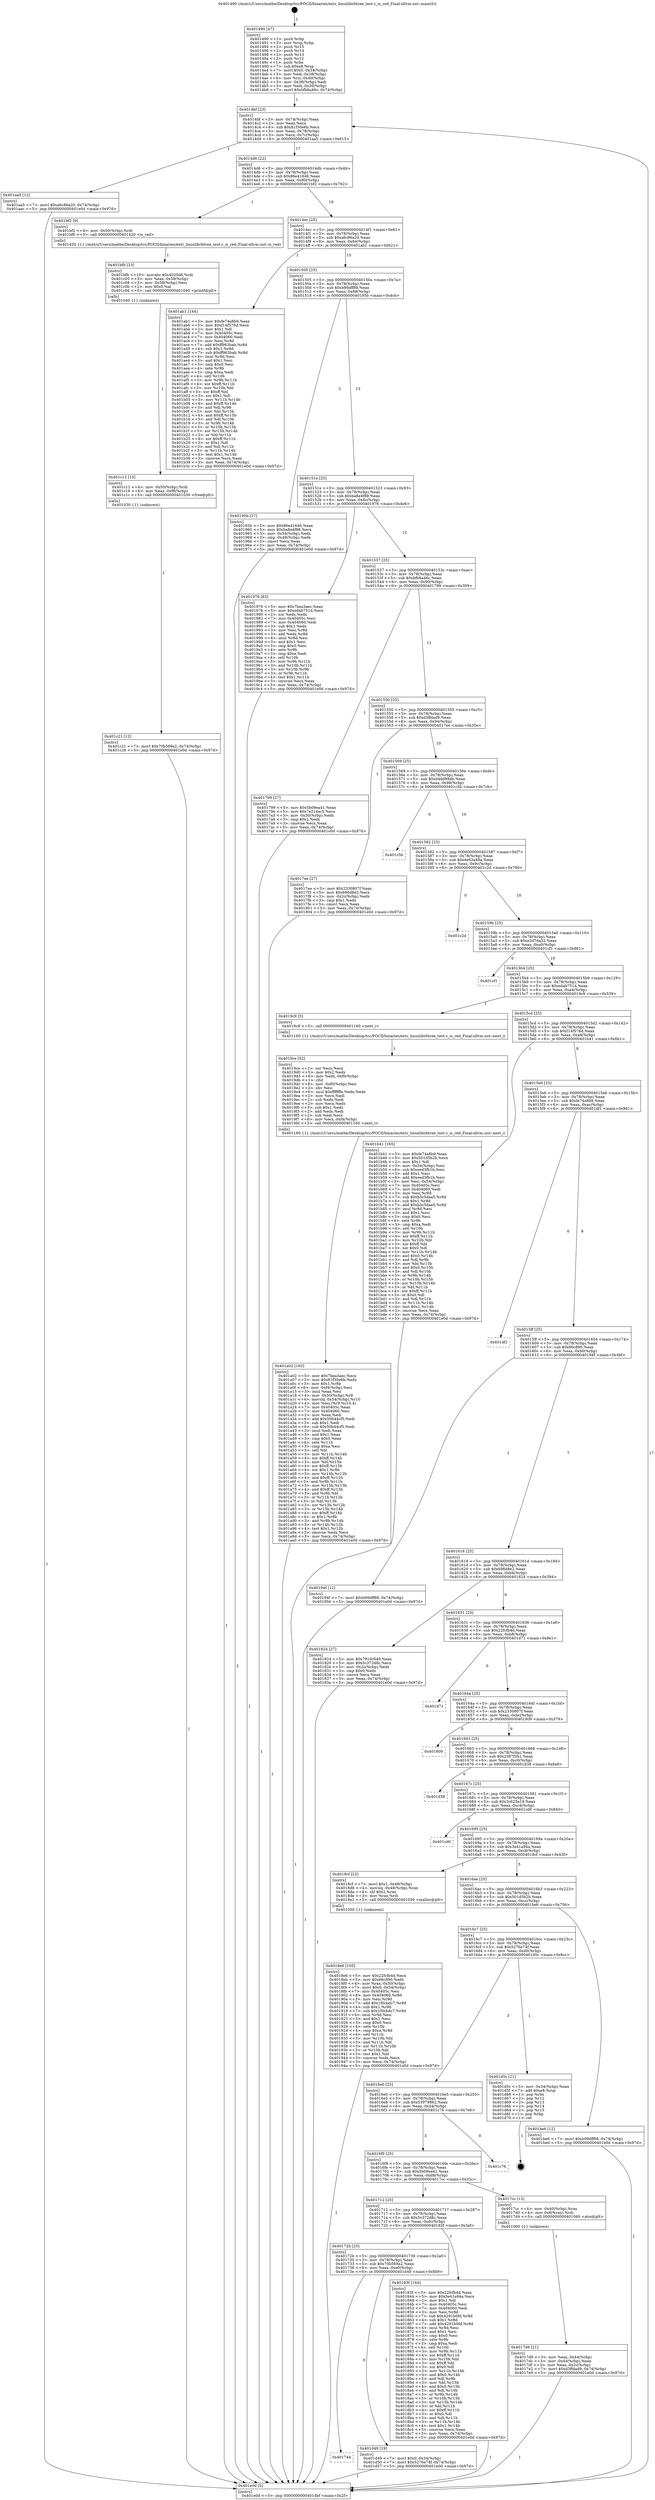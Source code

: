 digraph "0x401490" {
  label = "0x401490 (/mnt/c/Users/mathe/Desktop/tcc/POCII/binaries/extr_linuxlibrbtree_test.c_is_red_Final-ollvm.out::main(0))"
  labelloc = "t"
  node[shape=record]

  Entry [label="",width=0.3,height=0.3,shape=circle,fillcolor=black,style=filled]
  "0x4014bf" [label="{
     0x4014bf [23]\l
     | [instrs]\l
     &nbsp;&nbsp;0x4014bf \<+3\>: mov -0x74(%rbp),%eax\l
     &nbsp;&nbsp;0x4014c2 \<+2\>: mov %eax,%ecx\l
     &nbsp;&nbsp;0x4014c4 \<+6\>: sub $0x81f30e6b,%ecx\l
     &nbsp;&nbsp;0x4014ca \<+3\>: mov %eax,-0x78(%rbp)\l
     &nbsp;&nbsp;0x4014cd \<+3\>: mov %ecx,-0x7c(%rbp)\l
     &nbsp;&nbsp;0x4014d0 \<+6\>: je 0000000000401aa5 \<main+0x615\>\l
  }"]
  "0x401aa5" [label="{
     0x401aa5 [12]\l
     | [instrs]\l
     &nbsp;&nbsp;0x401aa5 \<+7\>: movl $0xa6c86a20,-0x74(%rbp)\l
     &nbsp;&nbsp;0x401aac \<+5\>: jmp 0000000000401e0d \<main+0x97d\>\l
  }"]
  "0x4014d6" [label="{
     0x4014d6 [22]\l
     | [instrs]\l
     &nbsp;&nbsp;0x4014d6 \<+5\>: jmp 00000000004014db \<main+0x4b\>\l
     &nbsp;&nbsp;0x4014db \<+3\>: mov -0x78(%rbp),%eax\l
     &nbsp;&nbsp;0x4014de \<+5\>: sub $0x86e41646,%eax\l
     &nbsp;&nbsp;0x4014e3 \<+3\>: mov %eax,-0x80(%rbp)\l
     &nbsp;&nbsp;0x4014e6 \<+6\>: je 0000000000401bf2 \<main+0x762\>\l
  }"]
  Exit [label="",width=0.3,height=0.3,shape=circle,fillcolor=black,style=filled,peripheries=2]
  "0x401bf2" [label="{
     0x401bf2 [9]\l
     | [instrs]\l
     &nbsp;&nbsp;0x401bf2 \<+4\>: mov -0x50(%rbp),%rdi\l
     &nbsp;&nbsp;0x401bf6 \<+5\>: call 0000000000401420 \<is_red\>\l
     | [calls]\l
     &nbsp;&nbsp;0x401420 \{1\} (/mnt/c/Users/mathe/Desktop/tcc/POCII/binaries/extr_linuxlibrbtree_test.c_is_red_Final-ollvm.out::is_red)\l
  }"]
  "0x4014ec" [label="{
     0x4014ec [25]\l
     | [instrs]\l
     &nbsp;&nbsp;0x4014ec \<+5\>: jmp 00000000004014f1 \<main+0x61\>\l
     &nbsp;&nbsp;0x4014f1 \<+3\>: mov -0x78(%rbp),%eax\l
     &nbsp;&nbsp;0x4014f4 \<+5\>: sub $0xa6c86a20,%eax\l
     &nbsp;&nbsp;0x4014f9 \<+6\>: mov %eax,-0x84(%rbp)\l
     &nbsp;&nbsp;0x4014ff \<+6\>: je 0000000000401ab1 \<main+0x621\>\l
  }"]
  "0x401744" [label="{
     0x401744\l
  }", style=dashed]
  "0x401ab1" [label="{
     0x401ab1 [144]\l
     | [instrs]\l
     &nbsp;&nbsp;0x401ab1 \<+5\>: mov $0xfe74a8b9,%eax\l
     &nbsp;&nbsp;0x401ab6 \<+5\>: mov $0xf14f576d,%ecx\l
     &nbsp;&nbsp;0x401abb \<+2\>: mov $0x1,%dl\l
     &nbsp;&nbsp;0x401abd \<+7\>: mov 0x40405c,%esi\l
     &nbsp;&nbsp;0x401ac4 \<+7\>: mov 0x404060,%edi\l
     &nbsp;&nbsp;0x401acb \<+3\>: mov %esi,%r8d\l
     &nbsp;&nbsp;0x401ace \<+7\>: add $0xff963bab,%r8d\l
     &nbsp;&nbsp;0x401ad5 \<+4\>: sub $0x1,%r8d\l
     &nbsp;&nbsp;0x401ad9 \<+7\>: sub $0xff963bab,%r8d\l
     &nbsp;&nbsp;0x401ae0 \<+4\>: imul %r8d,%esi\l
     &nbsp;&nbsp;0x401ae4 \<+3\>: and $0x1,%esi\l
     &nbsp;&nbsp;0x401ae7 \<+3\>: cmp $0x0,%esi\l
     &nbsp;&nbsp;0x401aea \<+4\>: sete %r9b\l
     &nbsp;&nbsp;0x401aee \<+3\>: cmp $0xa,%edi\l
     &nbsp;&nbsp;0x401af1 \<+4\>: setl %r10b\l
     &nbsp;&nbsp;0x401af5 \<+3\>: mov %r9b,%r11b\l
     &nbsp;&nbsp;0x401af8 \<+4\>: xor $0xff,%r11b\l
     &nbsp;&nbsp;0x401afc \<+3\>: mov %r10b,%bl\l
     &nbsp;&nbsp;0x401aff \<+3\>: xor $0xff,%bl\l
     &nbsp;&nbsp;0x401b02 \<+3\>: xor $0x1,%dl\l
     &nbsp;&nbsp;0x401b05 \<+3\>: mov %r11b,%r14b\l
     &nbsp;&nbsp;0x401b08 \<+4\>: and $0xff,%r14b\l
     &nbsp;&nbsp;0x401b0c \<+3\>: and %dl,%r9b\l
     &nbsp;&nbsp;0x401b0f \<+3\>: mov %bl,%r15b\l
     &nbsp;&nbsp;0x401b12 \<+4\>: and $0xff,%r15b\l
     &nbsp;&nbsp;0x401b16 \<+3\>: and %dl,%r10b\l
     &nbsp;&nbsp;0x401b19 \<+3\>: or %r9b,%r14b\l
     &nbsp;&nbsp;0x401b1c \<+3\>: or %r10b,%r15b\l
     &nbsp;&nbsp;0x401b1f \<+3\>: xor %r15b,%r14b\l
     &nbsp;&nbsp;0x401b22 \<+3\>: or %bl,%r11b\l
     &nbsp;&nbsp;0x401b25 \<+4\>: xor $0xff,%r11b\l
     &nbsp;&nbsp;0x401b29 \<+3\>: or $0x1,%dl\l
     &nbsp;&nbsp;0x401b2c \<+3\>: and %dl,%r11b\l
     &nbsp;&nbsp;0x401b2f \<+3\>: or %r11b,%r14b\l
     &nbsp;&nbsp;0x401b32 \<+4\>: test $0x1,%r14b\l
     &nbsp;&nbsp;0x401b36 \<+3\>: cmovne %ecx,%eax\l
     &nbsp;&nbsp;0x401b39 \<+3\>: mov %eax,-0x74(%rbp)\l
     &nbsp;&nbsp;0x401b3c \<+5\>: jmp 0000000000401e0d \<main+0x97d\>\l
  }"]
  "0x401505" [label="{
     0x401505 [25]\l
     | [instrs]\l
     &nbsp;&nbsp;0x401505 \<+5\>: jmp 000000000040150a \<main+0x7a\>\l
     &nbsp;&nbsp;0x40150a \<+3\>: mov -0x78(%rbp),%eax\l
     &nbsp;&nbsp;0x40150d \<+5\>: sub $0xb99dff88,%eax\l
     &nbsp;&nbsp;0x401512 \<+6\>: mov %eax,-0x88(%rbp)\l
     &nbsp;&nbsp;0x401518 \<+6\>: je 000000000040195b \<main+0x4cb\>\l
  }"]
  "0x401d49" [label="{
     0x401d49 [19]\l
     | [instrs]\l
     &nbsp;&nbsp;0x401d49 \<+7\>: movl $0x0,-0x34(%rbp)\l
     &nbsp;&nbsp;0x401d50 \<+7\>: movl $0x5276e74f,-0x74(%rbp)\l
     &nbsp;&nbsp;0x401d57 \<+5\>: jmp 0000000000401e0d \<main+0x97d\>\l
  }"]
  "0x40195b" [label="{
     0x40195b [27]\l
     | [instrs]\l
     &nbsp;&nbsp;0x40195b \<+5\>: mov $0x86e41646,%eax\l
     &nbsp;&nbsp;0x401960 \<+5\>: mov $0xba8e4f88,%ecx\l
     &nbsp;&nbsp;0x401965 \<+3\>: mov -0x54(%rbp),%edx\l
     &nbsp;&nbsp;0x401968 \<+3\>: cmp -0x48(%rbp),%edx\l
     &nbsp;&nbsp;0x40196b \<+3\>: cmovl %ecx,%eax\l
     &nbsp;&nbsp;0x40196e \<+3\>: mov %eax,-0x74(%rbp)\l
     &nbsp;&nbsp;0x401971 \<+5\>: jmp 0000000000401e0d \<main+0x97d\>\l
  }"]
  "0x40151e" [label="{
     0x40151e [25]\l
     | [instrs]\l
     &nbsp;&nbsp;0x40151e \<+5\>: jmp 0000000000401523 \<main+0x93\>\l
     &nbsp;&nbsp;0x401523 \<+3\>: mov -0x78(%rbp),%eax\l
     &nbsp;&nbsp;0x401526 \<+5\>: sub $0xba8e4f88,%eax\l
     &nbsp;&nbsp;0x40152b \<+6\>: mov %eax,-0x8c(%rbp)\l
     &nbsp;&nbsp;0x401531 \<+6\>: je 0000000000401976 \<main+0x4e6\>\l
  }"]
  "0x401c21" [label="{
     0x401c21 [12]\l
     | [instrs]\l
     &nbsp;&nbsp;0x401c21 \<+7\>: movl $0x70b569a2,-0x74(%rbp)\l
     &nbsp;&nbsp;0x401c28 \<+5\>: jmp 0000000000401e0d \<main+0x97d\>\l
  }"]
  "0x401976" [label="{
     0x401976 [83]\l
     | [instrs]\l
     &nbsp;&nbsp;0x401976 \<+5\>: mov $0x7bea3aec,%eax\l
     &nbsp;&nbsp;0x40197b \<+5\>: mov $0xedab751d,%ecx\l
     &nbsp;&nbsp;0x401980 \<+2\>: xor %edx,%edx\l
     &nbsp;&nbsp;0x401982 \<+7\>: mov 0x40405c,%esi\l
     &nbsp;&nbsp;0x401989 \<+7\>: mov 0x404060,%edi\l
     &nbsp;&nbsp;0x401990 \<+3\>: sub $0x1,%edx\l
     &nbsp;&nbsp;0x401993 \<+3\>: mov %esi,%r8d\l
     &nbsp;&nbsp;0x401996 \<+3\>: add %edx,%r8d\l
     &nbsp;&nbsp;0x401999 \<+4\>: imul %r8d,%esi\l
     &nbsp;&nbsp;0x40199d \<+3\>: and $0x1,%esi\l
     &nbsp;&nbsp;0x4019a0 \<+3\>: cmp $0x0,%esi\l
     &nbsp;&nbsp;0x4019a3 \<+4\>: sete %r9b\l
     &nbsp;&nbsp;0x4019a7 \<+3\>: cmp $0xa,%edi\l
     &nbsp;&nbsp;0x4019aa \<+4\>: setl %r10b\l
     &nbsp;&nbsp;0x4019ae \<+3\>: mov %r9b,%r11b\l
     &nbsp;&nbsp;0x4019b1 \<+3\>: and %r10b,%r11b\l
     &nbsp;&nbsp;0x4019b4 \<+3\>: xor %r10b,%r9b\l
     &nbsp;&nbsp;0x4019b7 \<+3\>: or %r9b,%r11b\l
     &nbsp;&nbsp;0x4019ba \<+4\>: test $0x1,%r11b\l
     &nbsp;&nbsp;0x4019be \<+3\>: cmovne %ecx,%eax\l
     &nbsp;&nbsp;0x4019c1 \<+3\>: mov %eax,-0x74(%rbp)\l
     &nbsp;&nbsp;0x4019c4 \<+5\>: jmp 0000000000401e0d \<main+0x97d\>\l
  }"]
  "0x401537" [label="{
     0x401537 [25]\l
     | [instrs]\l
     &nbsp;&nbsp;0x401537 \<+5\>: jmp 000000000040153c \<main+0xac\>\l
     &nbsp;&nbsp;0x40153c \<+3\>: mov -0x78(%rbp),%eax\l
     &nbsp;&nbsp;0x40153f \<+5\>: sub $0xbfb6a46c,%eax\l
     &nbsp;&nbsp;0x401544 \<+6\>: mov %eax,-0x90(%rbp)\l
     &nbsp;&nbsp;0x40154a \<+6\>: je 0000000000401799 \<main+0x309\>\l
  }"]
  "0x401c12" [label="{
     0x401c12 [15]\l
     | [instrs]\l
     &nbsp;&nbsp;0x401c12 \<+4\>: mov -0x50(%rbp),%rdi\l
     &nbsp;&nbsp;0x401c16 \<+6\>: mov %eax,-0xf8(%rbp)\l
     &nbsp;&nbsp;0x401c1c \<+5\>: call 0000000000401030 \<free@plt\>\l
     | [calls]\l
     &nbsp;&nbsp;0x401030 \{1\} (unknown)\l
  }"]
  "0x401799" [label="{
     0x401799 [27]\l
     | [instrs]\l
     &nbsp;&nbsp;0x401799 \<+5\>: mov $0x5b09ea41,%eax\l
     &nbsp;&nbsp;0x40179e \<+5\>: mov $0x7e214ac5,%ecx\l
     &nbsp;&nbsp;0x4017a3 \<+3\>: mov -0x30(%rbp),%edx\l
     &nbsp;&nbsp;0x4017a6 \<+3\>: cmp $0x2,%edx\l
     &nbsp;&nbsp;0x4017a9 \<+3\>: cmovne %ecx,%eax\l
     &nbsp;&nbsp;0x4017ac \<+3\>: mov %eax,-0x74(%rbp)\l
     &nbsp;&nbsp;0x4017af \<+5\>: jmp 0000000000401e0d \<main+0x97d\>\l
  }"]
  "0x401550" [label="{
     0x401550 [25]\l
     | [instrs]\l
     &nbsp;&nbsp;0x401550 \<+5\>: jmp 0000000000401555 \<main+0xc5\>\l
     &nbsp;&nbsp;0x401555 \<+3\>: mov -0x78(%rbp),%eax\l
     &nbsp;&nbsp;0x401558 \<+5\>: sub $0xd3ffdad9,%eax\l
     &nbsp;&nbsp;0x40155d \<+6\>: mov %eax,-0x94(%rbp)\l
     &nbsp;&nbsp;0x401563 \<+6\>: je 00000000004017ee \<main+0x35e\>\l
  }"]
  "0x401e0d" [label="{
     0x401e0d [5]\l
     | [instrs]\l
     &nbsp;&nbsp;0x401e0d \<+5\>: jmp 00000000004014bf \<main+0x2f\>\l
  }"]
  "0x401490" [label="{
     0x401490 [47]\l
     | [instrs]\l
     &nbsp;&nbsp;0x401490 \<+1\>: push %rbp\l
     &nbsp;&nbsp;0x401491 \<+3\>: mov %rsp,%rbp\l
     &nbsp;&nbsp;0x401494 \<+2\>: push %r15\l
     &nbsp;&nbsp;0x401496 \<+2\>: push %r14\l
     &nbsp;&nbsp;0x401498 \<+2\>: push %r13\l
     &nbsp;&nbsp;0x40149a \<+2\>: push %r12\l
     &nbsp;&nbsp;0x40149c \<+1\>: push %rbx\l
     &nbsp;&nbsp;0x40149d \<+7\>: sub $0xe8,%rsp\l
     &nbsp;&nbsp;0x4014a4 \<+7\>: movl $0x0,-0x34(%rbp)\l
     &nbsp;&nbsp;0x4014ab \<+3\>: mov %edi,-0x38(%rbp)\l
     &nbsp;&nbsp;0x4014ae \<+4\>: mov %rsi,-0x40(%rbp)\l
     &nbsp;&nbsp;0x4014b2 \<+3\>: mov -0x38(%rbp),%edi\l
     &nbsp;&nbsp;0x4014b5 \<+3\>: mov %edi,-0x30(%rbp)\l
     &nbsp;&nbsp;0x4014b8 \<+7\>: movl $0xbfb6a46c,-0x74(%rbp)\l
  }"]
  "0x401bfb" [label="{
     0x401bfb [23]\l
     | [instrs]\l
     &nbsp;&nbsp;0x401bfb \<+10\>: movabs $0x4020d6,%rdi\l
     &nbsp;&nbsp;0x401c05 \<+3\>: mov %eax,-0x58(%rbp)\l
     &nbsp;&nbsp;0x401c08 \<+3\>: mov -0x58(%rbp),%esi\l
     &nbsp;&nbsp;0x401c0b \<+2\>: mov $0x0,%al\l
     &nbsp;&nbsp;0x401c0d \<+5\>: call 0000000000401040 \<printf@plt\>\l
     | [calls]\l
     &nbsp;&nbsp;0x401040 \{1\} (unknown)\l
  }"]
  "0x4017ee" [label="{
     0x4017ee [27]\l
     | [instrs]\l
     &nbsp;&nbsp;0x4017ee \<+5\>: mov $0x2330807f,%eax\l
     &nbsp;&nbsp;0x4017f3 \<+5\>: mov $0x696d8e2,%ecx\l
     &nbsp;&nbsp;0x4017f8 \<+3\>: mov -0x2c(%rbp),%edx\l
     &nbsp;&nbsp;0x4017fb \<+3\>: cmp $0x1,%edx\l
     &nbsp;&nbsp;0x4017fe \<+3\>: cmovl %ecx,%eax\l
     &nbsp;&nbsp;0x401801 \<+3\>: mov %eax,-0x74(%rbp)\l
     &nbsp;&nbsp;0x401804 \<+5\>: jmp 0000000000401e0d \<main+0x97d\>\l
  }"]
  "0x401569" [label="{
     0x401569 [25]\l
     | [instrs]\l
     &nbsp;&nbsp;0x401569 \<+5\>: jmp 000000000040156e \<main+0xde\>\l
     &nbsp;&nbsp;0x40156e \<+3\>: mov -0x78(%rbp),%eax\l
     &nbsp;&nbsp;0x401571 \<+5\>: sub $0xd4dd89db,%eax\l
     &nbsp;&nbsp;0x401576 \<+6\>: mov %eax,-0x98(%rbp)\l
     &nbsp;&nbsp;0x40157c \<+6\>: je 0000000000401c5b \<main+0x7cb\>\l
  }"]
  "0x401a02" [label="{
     0x401a02 [163]\l
     | [instrs]\l
     &nbsp;&nbsp;0x401a02 \<+5\>: mov $0x7bea3aec,%ecx\l
     &nbsp;&nbsp;0x401a07 \<+5\>: mov $0x81f30e6b,%edx\l
     &nbsp;&nbsp;0x401a0c \<+3\>: mov $0x1,%r8b\l
     &nbsp;&nbsp;0x401a0f \<+6\>: mov -0xf4(%rbp),%esi\l
     &nbsp;&nbsp;0x401a15 \<+3\>: imul %eax,%esi\l
     &nbsp;&nbsp;0x401a18 \<+4\>: mov -0x50(%rbp),%r9\l
     &nbsp;&nbsp;0x401a1c \<+4\>: movslq -0x54(%rbp),%r10\l
     &nbsp;&nbsp;0x401a20 \<+4\>: mov %esi,(%r9,%r10,4)\l
     &nbsp;&nbsp;0x401a24 \<+7\>: mov 0x40405c,%eax\l
     &nbsp;&nbsp;0x401a2b \<+7\>: mov 0x404060,%esi\l
     &nbsp;&nbsp;0x401a32 \<+2\>: mov %eax,%edi\l
     &nbsp;&nbsp;0x401a34 \<+6\>: add $0x50b44cf5,%edi\l
     &nbsp;&nbsp;0x401a3a \<+3\>: sub $0x1,%edi\l
     &nbsp;&nbsp;0x401a3d \<+6\>: sub $0x50b44cf5,%edi\l
     &nbsp;&nbsp;0x401a43 \<+3\>: imul %edi,%eax\l
     &nbsp;&nbsp;0x401a46 \<+3\>: and $0x1,%eax\l
     &nbsp;&nbsp;0x401a49 \<+3\>: cmp $0x0,%eax\l
     &nbsp;&nbsp;0x401a4c \<+4\>: sete %r11b\l
     &nbsp;&nbsp;0x401a50 \<+3\>: cmp $0xa,%esi\l
     &nbsp;&nbsp;0x401a53 \<+3\>: setl %bl\l
     &nbsp;&nbsp;0x401a56 \<+3\>: mov %r11b,%r14b\l
     &nbsp;&nbsp;0x401a59 \<+4\>: xor $0xff,%r14b\l
     &nbsp;&nbsp;0x401a5d \<+3\>: mov %bl,%r15b\l
     &nbsp;&nbsp;0x401a60 \<+4\>: xor $0xff,%r15b\l
     &nbsp;&nbsp;0x401a64 \<+4\>: xor $0x1,%r8b\l
     &nbsp;&nbsp;0x401a68 \<+3\>: mov %r14b,%r12b\l
     &nbsp;&nbsp;0x401a6b \<+4\>: and $0xff,%r12b\l
     &nbsp;&nbsp;0x401a6f \<+3\>: and %r8b,%r11b\l
     &nbsp;&nbsp;0x401a72 \<+3\>: mov %r15b,%r13b\l
     &nbsp;&nbsp;0x401a75 \<+4\>: and $0xff,%r13b\l
     &nbsp;&nbsp;0x401a79 \<+3\>: and %r8b,%bl\l
     &nbsp;&nbsp;0x401a7c \<+3\>: or %r11b,%r12b\l
     &nbsp;&nbsp;0x401a7f \<+3\>: or %bl,%r13b\l
     &nbsp;&nbsp;0x401a82 \<+3\>: xor %r13b,%r12b\l
     &nbsp;&nbsp;0x401a85 \<+3\>: or %r15b,%r14b\l
     &nbsp;&nbsp;0x401a88 \<+4\>: xor $0xff,%r14b\l
     &nbsp;&nbsp;0x401a8c \<+4\>: or $0x1,%r8b\l
     &nbsp;&nbsp;0x401a90 \<+3\>: and %r8b,%r14b\l
     &nbsp;&nbsp;0x401a93 \<+3\>: or %r14b,%r12b\l
     &nbsp;&nbsp;0x401a96 \<+4\>: test $0x1,%r12b\l
     &nbsp;&nbsp;0x401a9a \<+3\>: cmovne %edx,%ecx\l
     &nbsp;&nbsp;0x401a9d \<+3\>: mov %ecx,-0x74(%rbp)\l
     &nbsp;&nbsp;0x401aa0 \<+5\>: jmp 0000000000401e0d \<main+0x97d\>\l
  }"]
  "0x401c5b" [label="{
     0x401c5b\l
  }", style=dashed]
  "0x401582" [label="{
     0x401582 [25]\l
     | [instrs]\l
     &nbsp;&nbsp;0x401582 \<+5\>: jmp 0000000000401587 \<main+0xf7\>\l
     &nbsp;&nbsp;0x401587 \<+3\>: mov -0x78(%rbp),%eax\l
     &nbsp;&nbsp;0x40158a \<+5\>: sub $0xde63a48a,%eax\l
     &nbsp;&nbsp;0x40158f \<+6\>: mov %eax,-0x9c(%rbp)\l
     &nbsp;&nbsp;0x401595 \<+6\>: je 0000000000401c2d \<main+0x79d\>\l
  }"]
  "0x4019ce" [label="{
     0x4019ce [52]\l
     | [instrs]\l
     &nbsp;&nbsp;0x4019ce \<+2\>: xor %ecx,%ecx\l
     &nbsp;&nbsp;0x4019d0 \<+5\>: mov $0x2,%edx\l
     &nbsp;&nbsp;0x4019d5 \<+6\>: mov %edx,-0xf0(%rbp)\l
     &nbsp;&nbsp;0x4019db \<+1\>: cltd\l
     &nbsp;&nbsp;0x4019dc \<+6\>: mov -0xf0(%rbp),%esi\l
     &nbsp;&nbsp;0x4019e2 \<+2\>: idiv %esi\l
     &nbsp;&nbsp;0x4019e4 \<+6\>: imul $0xfffffffe,%edx,%edx\l
     &nbsp;&nbsp;0x4019ea \<+2\>: mov %ecx,%edi\l
     &nbsp;&nbsp;0x4019ec \<+2\>: sub %edx,%edi\l
     &nbsp;&nbsp;0x4019ee \<+2\>: mov %ecx,%edx\l
     &nbsp;&nbsp;0x4019f0 \<+3\>: sub $0x1,%edx\l
     &nbsp;&nbsp;0x4019f3 \<+2\>: add %edx,%edi\l
     &nbsp;&nbsp;0x4019f5 \<+2\>: sub %edi,%ecx\l
     &nbsp;&nbsp;0x4019f7 \<+6\>: mov %ecx,-0xf4(%rbp)\l
     &nbsp;&nbsp;0x4019fd \<+5\>: call 0000000000401160 \<next_i\>\l
     | [calls]\l
     &nbsp;&nbsp;0x401160 \{1\} (/mnt/c/Users/mathe/Desktop/tcc/POCII/binaries/extr_linuxlibrbtree_test.c_is_red_Final-ollvm.out::next_i)\l
  }"]
  "0x401c2d" [label="{
     0x401c2d\l
  }", style=dashed]
  "0x40159b" [label="{
     0x40159b [25]\l
     | [instrs]\l
     &nbsp;&nbsp;0x40159b \<+5\>: jmp 00000000004015a0 \<main+0x110\>\l
     &nbsp;&nbsp;0x4015a0 \<+3\>: mov -0x78(%rbp),%eax\l
     &nbsp;&nbsp;0x4015a3 \<+5\>: sub $0xe2d7da22,%eax\l
     &nbsp;&nbsp;0x4015a8 \<+6\>: mov %eax,-0xa0(%rbp)\l
     &nbsp;&nbsp;0x4015ae \<+6\>: je 0000000000401cf1 \<main+0x861\>\l
  }"]
  "0x4018e6" [label="{
     0x4018e6 [105]\l
     | [instrs]\l
     &nbsp;&nbsp;0x4018e6 \<+5\>: mov $0x22fcfb4d,%ecx\l
     &nbsp;&nbsp;0x4018eb \<+5\>: mov $0x66c890,%edx\l
     &nbsp;&nbsp;0x4018f0 \<+4\>: mov %rax,-0x50(%rbp)\l
     &nbsp;&nbsp;0x4018f4 \<+7\>: movl $0x0,-0x54(%rbp)\l
     &nbsp;&nbsp;0x4018fb \<+7\>: mov 0x40405c,%esi\l
     &nbsp;&nbsp;0x401902 \<+8\>: mov 0x404060,%r8d\l
     &nbsp;&nbsp;0x40190a \<+3\>: mov %esi,%r9d\l
     &nbsp;&nbsp;0x40190d \<+7\>: add $0x1f0cbdc7,%r9d\l
     &nbsp;&nbsp;0x401914 \<+4\>: sub $0x1,%r9d\l
     &nbsp;&nbsp;0x401918 \<+7\>: sub $0x1f0cbdc7,%r9d\l
     &nbsp;&nbsp;0x40191f \<+4\>: imul %r9d,%esi\l
     &nbsp;&nbsp;0x401923 \<+3\>: and $0x1,%esi\l
     &nbsp;&nbsp;0x401926 \<+3\>: cmp $0x0,%esi\l
     &nbsp;&nbsp;0x401929 \<+4\>: sete %r10b\l
     &nbsp;&nbsp;0x40192d \<+4\>: cmp $0xa,%r8d\l
     &nbsp;&nbsp;0x401931 \<+4\>: setl %r11b\l
     &nbsp;&nbsp;0x401935 \<+3\>: mov %r10b,%bl\l
     &nbsp;&nbsp;0x401938 \<+3\>: and %r11b,%bl\l
     &nbsp;&nbsp;0x40193b \<+3\>: xor %r11b,%r10b\l
     &nbsp;&nbsp;0x40193e \<+3\>: or %r10b,%bl\l
     &nbsp;&nbsp;0x401941 \<+3\>: test $0x1,%bl\l
     &nbsp;&nbsp;0x401944 \<+3\>: cmovne %edx,%ecx\l
     &nbsp;&nbsp;0x401947 \<+3\>: mov %ecx,-0x74(%rbp)\l
     &nbsp;&nbsp;0x40194a \<+5\>: jmp 0000000000401e0d \<main+0x97d\>\l
  }"]
  "0x401cf1" [label="{
     0x401cf1\l
  }", style=dashed]
  "0x4015b4" [label="{
     0x4015b4 [25]\l
     | [instrs]\l
     &nbsp;&nbsp;0x4015b4 \<+5\>: jmp 00000000004015b9 \<main+0x129\>\l
     &nbsp;&nbsp;0x4015b9 \<+3\>: mov -0x78(%rbp),%eax\l
     &nbsp;&nbsp;0x4015bc \<+5\>: sub $0xedab751d,%eax\l
     &nbsp;&nbsp;0x4015c1 \<+6\>: mov %eax,-0xa4(%rbp)\l
     &nbsp;&nbsp;0x4015c7 \<+6\>: je 00000000004019c9 \<main+0x539\>\l
  }"]
  "0x40172b" [label="{
     0x40172b [25]\l
     | [instrs]\l
     &nbsp;&nbsp;0x40172b \<+5\>: jmp 0000000000401730 \<main+0x2a0\>\l
     &nbsp;&nbsp;0x401730 \<+3\>: mov -0x78(%rbp),%eax\l
     &nbsp;&nbsp;0x401733 \<+5\>: sub $0x70b569a2,%eax\l
     &nbsp;&nbsp;0x401738 \<+6\>: mov %eax,-0xe0(%rbp)\l
     &nbsp;&nbsp;0x40173e \<+6\>: je 0000000000401d49 \<main+0x8b9\>\l
  }"]
  "0x4019c9" [label="{
     0x4019c9 [5]\l
     | [instrs]\l
     &nbsp;&nbsp;0x4019c9 \<+5\>: call 0000000000401160 \<next_i\>\l
     | [calls]\l
     &nbsp;&nbsp;0x401160 \{1\} (/mnt/c/Users/mathe/Desktop/tcc/POCII/binaries/extr_linuxlibrbtree_test.c_is_red_Final-ollvm.out::next_i)\l
  }"]
  "0x4015cd" [label="{
     0x4015cd [25]\l
     | [instrs]\l
     &nbsp;&nbsp;0x4015cd \<+5\>: jmp 00000000004015d2 \<main+0x142\>\l
     &nbsp;&nbsp;0x4015d2 \<+3\>: mov -0x78(%rbp),%eax\l
     &nbsp;&nbsp;0x4015d5 \<+5\>: sub $0xf14f576d,%eax\l
     &nbsp;&nbsp;0x4015da \<+6\>: mov %eax,-0xa8(%rbp)\l
     &nbsp;&nbsp;0x4015e0 \<+6\>: je 0000000000401b41 \<main+0x6b1\>\l
  }"]
  "0x40183f" [label="{
     0x40183f [144]\l
     | [instrs]\l
     &nbsp;&nbsp;0x40183f \<+5\>: mov $0x22fcfb4d,%eax\l
     &nbsp;&nbsp;0x401844 \<+5\>: mov $0x3e41a94a,%ecx\l
     &nbsp;&nbsp;0x401849 \<+2\>: mov $0x1,%dl\l
     &nbsp;&nbsp;0x40184b \<+7\>: mov 0x40405c,%esi\l
     &nbsp;&nbsp;0x401852 \<+7\>: mov 0x404060,%edi\l
     &nbsp;&nbsp;0x401859 \<+3\>: mov %esi,%r8d\l
     &nbsp;&nbsp;0x40185c \<+7\>: sub $0x4291b0fd,%r8d\l
     &nbsp;&nbsp;0x401863 \<+4\>: sub $0x1,%r8d\l
     &nbsp;&nbsp;0x401867 \<+7\>: add $0x4291b0fd,%r8d\l
     &nbsp;&nbsp;0x40186e \<+4\>: imul %r8d,%esi\l
     &nbsp;&nbsp;0x401872 \<+3\>: and $0x1,%esi\l
     &nbsp;&nbsp;0x401875 \<+3\>: cmp $0x0,%esi\l
     &nbsp;&nbsp;0x401878 \<+4\>: sete %r9b\l
     &nbsp;&nbsp;0x40187c \<+3\>: cmp $0xa,%edi\l
     &nbsp;&nbsp;0x40187f \<+4\>: setl %r10b\l
     &nbsp;&nbsp;0x401883 \<+3\>: mov %r9b,%r11b\l
     &nbsp;&nbsp;0x401886 \<+4\>: xor $0xff,%r11b\l
     &nbsp;&nbsp;0x40188a \<+3\>: mov %r10b,%bl\l
     &nbsp;&nbsp;0x40188d \<+3\>: xor $0xff,%bl\l
     &nbsp;&nbsp;0x401890 \<+3\>: xor $0x0,%dl\l
     &nbsp;&nbsp;0x401893 \<+3\>: mov %r11b,%r14b\l
     &nbsp;&nbsp;0x401896 \<+4\>: and $0x0,%r14b\l
     &nbsp;&nbsp;0x40189a \<+3\>: and %dl,%r9b\l
     &nbsp;&nbsp;0x40189d \<+3\>: mov %bl,%r15b\l
     &nbsp;&nbsp;0x4018a0 \<+4\>: and $0x0,%r15b\l
     &nbsp;&nbsp;0x4018a4 \<+3\>: and %dl,%r10b\l
     &nbsp;&nbsp;0x4018a7 \<+3\>: or %r9b,%r14b\l
     &nbsp;&nbsp;0x4018aa \<+3\>: or %r10b,%r15b\l
     &nbsp;&nbsp;0x4018ad \<+3\>: xor %r15b,%r14b\l
     &nbsp;&nbsp;0x4018b0 \<+3\>: or %bl,%r11b\l
     &nbsp;&nbsp;0x4018b3 \<+4\>: xor $0xff,%r11b\l
     &nbsp;&nbsp;0x4018b7 \<+3\>: or $0x0,%dl\l
     &nbsp;&nbsp;0x4018ba \<+3\>: and %dl,%r11b\l
     &nbsp;&nbsp;0x4018bd \<+3\>: or %r11b,%r14b\l
     &nbsp;&nbsp;0x4018c0 \<+4\>: test $0x1,%r14b\l
     &nbsp;&nbsp;0x4018c4 \<+3\>: cmovne %ecx,%eax\l
     &nbsp;&nbsp;0x4018c7 \<+3\>: mov %eax,-0x74(%rbp)\l
     &nbsp;&nbsp;0x4018ca \<+5\>: jmp 0000000000401e0d \<main+0x97d\>\l
  }"]
  "0x401b41" [label="{
     0x401b41 [165]\l
     | [instrs]\l
     &nbsp;&nbsp;0x401b41 \<+5\>: mov $0xfe74a8b9,%eax\l
     &nbsp;&nbsp;0x401b46 \<+5\>: mov $0x501d5b2b,%ecx\l
     &nbsp;&nbsp;0x401b4b \<+2\>: mov $0x1,%dl\l
     &nbsp;&nbsp;0x401b4d \<+3\>: mov -0x54(%rbp),%esi\l
     &nbsp;&nbsp;0x401b50 \<+6\>: sub $0xeed3fb1b,%esi\l
     &nbsp;&nbsp;0x401b56 \<+3\>: add $0x1,%esi\l
     &nbsp;&nbsp;0x401b59 \<+6\>: add $0xeed3fb1b,%esi\l
     &nbsp;&nbsp;0x401b5f \<+3\>: mov %esi,-0x54(%rbp)\l
     &nbsp;&nbsp;0x401b62 \<+7\>: mov 0x40405c,%esi\l
     &nbsp;&nbsp;0x401b69 \<+7\>: mov 0x404060,%edi\l
     &nbsp;&nbsp;0x401b70 \<+3\>: mov %esi,%r8d\l
     &nbsp;&nbsp;0x401b73 \<+7\>: sub $0xb3c5daa5,%r8d\l
     &nbsp;&nbsp;0x401b7a \<+4\>: sub $0x1,%r8d\l
     &nbsp;&nbsp;0x401b7e \<+7\>: add $0xb3c5daa5,%r8d\l
     &nbsp;&nbsp;0x401b85 \<+4\>: imul %r8d,%esi\l
     &nbsp;&nbsp;0x401b89 \<+3\>: and $0x1,%esi\l
     &nbsp;&nbsp;0x401b8c \<+3\>: cmp $0x0,%esi\l
     &nbsp;&nbsp;0x401b8f \<+4\>: sete %r9b\l
     &nbsp;&nbsp;0x401b93 \<+3\>: cmp $0xa,%edi\l
     &nbsp;&nbsp;0x401b96 \<+4\>: setl %r10b\l
     &nbsp;&nbsp;0x401b9a \<+3\>: mov %r9b,%r11b\l
     &nbsp;&nbsp;0x401b9d \<+4\>: xor $0xff,%r11b\l
     &nbsp;&nbsp;0x401ba1 \<+3\>: mov %r10b,%bl\l
     &nbsp;&nbsp;0x401ba4 \<+3\>: xor $0xff,%bl\l
     &nbsp;&nbsp;0x401ba7 \<+3\>: xor $0x0,%dl\l
     &nbsp;&nbsp;0x401baa \<+3\>: mov %r11b,%r14b\l
     &nbsp;&nbsp;0x401bad \<+4\>: and $0x0,%r14b\l
     &nbsp;&nbsp;0x401bb1 \<+3\>: and %dl,%r9b\l
     &nbsp;&nbsp;0x401bb4 \<+3\>: mov %bl,%r15b\l
     &nbsp;&nbsp;0x401bb7 \<+4\>: and $0x0,%r15b\l
     &nbsp;&nbsp;0x401bbb \<+3\>: and %dl,%r10b\l
     &nbsp;&nbsp;0x401bbe \<+3\>: or %r9b,%r14b\l
     &nbsp;&nbsp;0x401bc1 \<+3\>: or %r10b,%r15b\l
     &nbsp;&nbsp;0x401bc4 \<+3\>: xor %r15b,%r14b\l
     &nbsp;&nbsp;0x401bc7 \<+3\>: or %bl,%r11b\l
     &nbsp;&nbsp;0x401bca \<+4\>: xor $0xff,%r11b\l
     &nbsp;&nbsp;0x401bce \<+3\>: or $0x0,%dl\l
     &nbsp;&nbsp;0x401bd1 \<+3\>: and %dl,%r11b\l
     &nbsp;&nbsp;0x401bd4 \<+3\>: or %r11b,%r14b\l
     &nbsp;&nbsp;0x401bd7 \<+4\>: test $0x1,%r14b\l
     &nbsp;&nbsp;0x401bdb \<+3\>: cmovne %ecx,%eax\l
     &nbsp;&nbsp;0x401bde \<+3\>: mov %eax,-0x74(%rbp)\l
     &nbsp;&nbsp;0x401be1 \<+5\>: jmp 0000000000401e0d \<main+0x97d\>\l
  }"]
  "0x4015e6" [label="{
     0x4015e6 [25]\l
     | [instrs]\l
     &nbsp;&nbsp;0x4015e6 \<+5\>: jmp 00000000004015eb \<main+0x15b\>\l
     &nbsp;&nbsp;0x4015eb \<+3\>: mov -0x78(%rbp),%eax\l
     &nbsp;&nbsp;0x4015ee \<+5\>: sub $0xfe74a8b9,%eax\l
     &nbsp;&nbsp;0x4015f3 \<+6\>: mov %eax,-0xac(%rbp)\l
     &nbsp;&nbsp;0x4015f9 \<+6\>: je 0000000000401df1 \<main+0x961\>\l
  }"]
  "0x4017d9" [label="{
     0x4017d9 [21]\l
     | [instrs]\l
     &nbsp;&nbsp;0x4017d9 \<+3\>: mov %eax,-0x44(%rbp)\l
     &nbsp;&nbsp;0x4017dc \<+3\>: mov -0x44(%rbp),%eax\l
     &nbsp;&nbsp;0x4017df \<+3\>: mov %eax,-0x2c(%rbp)\l
     &nbsp;&nbsp;0x4017e2 \<+7\>: movl $0xd3ffdad9,-0x74(%rbp)\l
     &nbsp;&nbsp;0x4017e9 \<+5\>: jmp 0000000000401e0d \<main+0x97d\>\l
  }"]
  "0x401df1" [label="{
     0x401df1\l
  }", style=dashed]
  "0x4015ff" [label="{
     0x4015ff [25]\l
     | [instrs]\l
     &nbsp;&nbsp;0x4015ff \<+5\>: jmp 0000000000401604 \<main+0x174\>\l
     &nbsp;&nbsp;0x401604 \<+3\>: mov -0x78(%rbp),%eax\l
     &nbsp;&nbsp;0x401607 \<+5\>: sub $0x66c890,%eax\l
     &nbsp;&nbsp;0x40160c \<+6\>: mov %eax,-0xb0(%rbp)\l
     &nbsp;&nbsp;0x401612 \<+6\>: je 000000000040194f \<main+0x4bf\>\l
  }"]
  "0x401712" [label="{
     0x401712 [25]\l
     | [instrs]\l
     &nbsp;&nbsp;0x401712 \<+5\>: jmp 0000000000401717 \<main+0x287\>\l
     &nbsp;&nbsp;0x401717 \<+3\>: mov -0x78(%rbp),%eax\l
     &nbsp;&nbsp;0x40171a \<+5\>: sub $0x5c372d8c,%eax\l
     &nbsp;&nbsp;0x40171f \<+6\>: mov %eax,-0xdc(%rbp)\l
     &nbsp;&nbsp;0x401725 \<+6\>: je 000000000040183f \<main+0x3af\>\l
  }"]
  "0x40194f" [label="{
     0x40194f [12]\l
     | [instrs]\l
     &nbsp;&nbsp;0x40194f \<+7\>: movl $0xb99dff88,-0x74(%rbp)\l
     &nbsp;&nbsp;0x401956 \<+5\>: jmp 0000000000401e0d \<main+0x97d\>\l
  }"]
  "0x401618" [label="{
     0x401618 [25]\l
     | [instrs]\l
     &nbsp;&nbsp;0x401618 \<+5\>: jmp 000000000040161d \<main+0x18d\>\l
     &nbsp;&nbsp;0x40161d \<+3\>: mov -0x78(%rbp),%eax\l
     &nbsp;&nbsp;0x401620 \<+5\>: sub $0x696d8e2,%eax\l
     &nbsp;&nbsp;0x401625 \<+6\>: mov %eax,-0xb4(%rbp)\l
     &nbsp;&nbsp;0x40162b \<+6\>: je 0000000000401824 \<main+0x394\>\l
  }"]
  "0x4017cc" [label="{
     0x4017cc [13]\l
     | [instrs]\l
     &nbsp;&nbsp;0x4017cc \<+4\>: mov -0x40(%rbp),%rax\l
     &nbsp;&nbsp;0x4017d0 \<+4\>: mov 0x8(%rax),%rdi\l
     &nbsp;&nbsp;0x4017d4 \<+5\>: call 0000000000401060 \<atoi@plt\>\l
     | [calls]\l
     &nbsp;&nbsp;0x401060 \{1\} (unknown)\l
  }"]
  "0x401824" [label="{
     0x401824 [27]\l
     | [instrs]\l
     &nbsp;&nbsp;0x401824 \<+5\>: mov $0x7910c049,%eax\l
     &nbsp;&nbsp;0x401829 \<+5\>: mov $0x5c372d8c,%ecx\l
     &nbsp;&nbsp;0x40182e \<+3\>: mov -0x2c(%rbp),%edx\l
     &nbsp;&nbsp;0x401831 \<+3\>: cmp $0x0,%edx\l
     &nbsp;&nbsp;0x401834 \<+3\>: cmove %ecx,%eax\l
     &nbsp;&nbsp;0x401837 \<+3\>: mov %eax,-0x74(%rbp)\l
     &nbsp;&nbsp;0x40183a \<+5\>: jmp 0000000000401e0d \<main+0x97d\>\l
  }"]
  "0x401631" [label="{
     0x401631 [25]\l
     | [instrs]\l
     &nbsp;&nbsp;0x401631 \<+5\>: jmp 0000000000401636 \<main+0x1a6\>\l
     &nbsp;&nbsp;0x401636 \<+3\>: mov -0x78(%rbp),%eax\l
     &nbsp;&nbsp;0x401639 \<+5\>: sub $0x22fcfb4d,%eax\l
     &nbsp;&nbsp;0x40163e \<+6\>: mov %eax,-0xb8(%rbp)\l
     &nbsp;&nbsp;0x401644 \<+6\>: je 0000000000401d71 \<main+0x8e1\>\l
  }"]
  "0x4016f9" [label="{
     0x4016f9 [25]\l
     | [instrs]\l
     &nbsp;&nbsp;0x4016f9 \<+5\>: jmp 00000000004016fe \<main+0x26e\>\l
     &nbsp;&nbsp;0x4016fe \<+3\>: mov -0x78(%rbp),%eax\l
     &nbsp;&nbsp;0x401701 \<+5\>: sub $0x5b09ea41,%eax\l
     &nbsp;&nbsp;0x401706 \<+6\>: mov %eax,-0xd8(%rbp)\l
     &nbsp;&nbsp;0x40170c \<+6\>: je 00000000004017cc \<main+0x33c\>\l
  }"]
  "0x401d71" [label="{
     0x401d71\l
  }", style=dashed]
  "0x40164a" [label="{
     0x40164a [25]\l
     | [instrs]\l
     &nbsp;&nbsp;0x40164a \<+5\>: jmp 000000000040164f \<main+0x1bf\>\l
     &nbsp;&nbsp;0x40164f \<+3\>: mov -0x78(%rbp),%eax\l
     &nbsp;&nbsp;0x401652 \<+5\>: sub $0x2330807f,%eax\l
     &nbsp;&nbsp;0x401657 \<+6\>: mov %eax,-0xbc(%rbp)\l
     &nbsp;&nbsp;0x40165d \<+6\>: je 0000000000401809 \<main+0x379\>\l
  }"]
  "0x401c76" [label="{
     0x401c76\l
  }", style=dashed]
  "0x401809" [label="{
     0x401809\l
  }", style=dashed]
  "0x401663" [label="{
     0x401663 [25]\l
     | [instrs]\l
     &nbsp;&nbsp;0x401663 \<+5\>: jmp 0000000000401668 \<main+0x1d8\>\l
     &nbsp;&nbsp;0x401668 \<+3\>: mov -0x78(%rbp),%eax\l
     &nbsp;&nbsp;0x40166b \<+5\>: sub $0x2387f3b1,%eax\l
     &nbsp;&nbsp;0x401670 \<+6\>: mov %eax,-0xc0(%rbp)\l
     &nbsp;&nbsp;0x401676 \<+6\>: je 0000000000401d38 \<main+0x8a8\>\l
  }"]
  "0x4016e0" [label="{
     0x4016e0 [25]\l
     | [instrs]\l
     &nbsp;&nbsp;0x4016e0 \<+5\>: jmp 00000000004016e5 \<main+0x255\>\l
     &nbsp;&nbsp;0x4016e5 \<+3\>: mov -0x78(%rbp),%eax\l
     &nbsp;&nbsp;0x4016e8 \<+5\>: sub $0x53979862,%eax\l
     &nbsp;&nbsp;0x4016ed \<+6\>: mov %eax,-0xd4(%rbp)\l
     &nbsp;&nbsp;0x4016f3 \<+6\>: je 0000000000401c76 \<main+0x7e6\>\l
  }"]
  "0x401d38" [label="{
     0x401d38\l
  }", style=dashed]
  "0x40167c" [label="{
     0x40167c [25]\l
     | [instrs]\l
     &nbsp;&nbsp;0x40167c \<+5\>: jmp 0000000000401681 \<main+0x1f1\>\l
     &nbsp;&nbsp;0x401681 \<+3\>: mov -0x78(%rbp),%eax\l
     &nbsp;&nbsp;0x401684 \<+5\>: sub $0x3c625a19,%eax\l
     &nbsp;&nbsp;0x401689 \<+6\>: mov %eax,-0xc4(%rbp)\l
     &nbsp;&nbsp;0x40168f \<+6\>: je 0000000000401cd0 \<main+0x840\>\l
  }"]
  "0x401d5c" [label="{
     0x401d5c [21]\l
     | [instrs]\l
     &nbsp;&nbsp;0x401d5c \<+3\>: mov -0x34(%rbp),%eax\l
     &nbsp;&nbsp;0x401d5f \<+7\>: add $0xe8,%rsp\l
     &nbsp;&nbsp;0x401d66 \<+1\>: pop %rbx\l
     &nbsp;&nbsp;0x401d67 \<+2\>: pop %r12\l
     &nbsp;&nbsp;0x401d69 \<+2\>: pop %r13\l
     &nbsp;&nbsp;0x401d6b \<+2\>: pop %r14\l
     &nbsp;&nbsp;0x401d6d \<+2\>: pop %r15\l
     &nbsp;&nbsp;0x401d6f \<+1\>: pop %rbp\l
     &nbsp;&nbsp;0x401d70 \<+1\>: ret\l
  }"]
  "0x401cd0" [label="{
     0x401cd0\l
  }", style=dashed]
  "0x401695" [label="{
     0x401695 [25]\l
     | [instrs]\l
     &nbsp;&nbsp;0x401695 \<+5\>: jmp 000000000040169a \<main+0x20a\>\l
     &nbsp;&nbsp;0x40169a \<+3\>: mov -0x78(%rbp),%eax\l
     &nbsp;&nbsp;0x40169d \<+5\>: sub $0x3e41a94a,%eax\l
     &nbsp;&nbsp;0x4016a2 \<+6\>: mov %eax,-0xc8(%rbp)\l
     &nbsp;&nbsp;0x4016a8 \<+6\>: je 00000000004018cf \<main+0x43f\>\l
  }"]
  "0x4016c7" [label="{
     0x4016c7 [25]\l
     | [instrs]\l
     &nbsp;&nbsp;0x4016c7 \<+5\>: jmp 00000000004016cc \<main+0x23c\>\l
     &nbsp;&nbsp;0x4016cc \<+3\>: mov -0x78(%rbp),%eax\l
     &nbsp;&nbsp;0x4016cf \<+5\>: sub $0x5276e74f,%eax\l
     &nbsp;&nbsp;0x4016d4 \<+6\>: mov %eax,-0xd0(%rbp)\l
     &nbsp;&nbsp;0x4016da \<+6\>: je 0000000000401d5c \<main+0x8cc\>\l
  }"]
  "0x4018cf" [label="{
     0x4018cf [23]\l
     | [instrs]\l
     &nbsp;&nbsp;0x4018cf \<+7\>: movl $0x1,-0x48(%rbp)\l
     &nbsp;&nbsp;0x4018d6 \<+4\>: movslq -0x48(%rbp),%rax\l
     &nbsp;&nbsp;0x4018da \<+4\>: shl $0x2,%rax\l
     &nbsp;&nbsp;0x4018de \<+3\>: mov %rax,%rdi\l
     &nbsp;&nbsp;0x4018e1 \<+5\>: call 0000000000401050 \<malloc@plt\>\l
     | [calls]\l
     &nbsp;&nbsp;0x401050 \{1\} (unknown)\l
  }"]
  "0x4016ae" [label="{
     0x4016ae [25]\l
     | [instrs]\l
     &nbsp;&nbsp;0x4016ae \<+5\>: jmp 00000000004016b3 \<main+0x223\>\l
     &nbsp;&nbsp;0x4016b3 \<+3\>: mov -0x78(%rbp),%eax\l
     &nbsp;&nbsp;0x4016b6 \<+5\>: sub $0x501d5b2b,%eax\l
     &nbsp;&nbsp;0x4016bb \<+6\>: mov %eax,-0xcc(%rbp)\l
     &nbsp;&nbsp;0x4016c1 \<+6\>: je 0000000000401be6 \<main+0x756\>\l
  }"]
  "0x401be6" [label="{
     0x401be6 [12]\l
     | [instrs]\l
     &nbsp;&nbsp;0x401be6 \<+7\>: movl $0xb99dff88,-0x74(%rbp)\l
     &nbsp;&nbsp;0x401bed \<+5\>: jmp 0000000000401e0d \<main+0x97d\>\l
  }"]
  Entry -> "0x401490" [label=" 1"]
  "0x4014bf" -> "0x401aa5" [label=" 1"]
  "0x4014bf" -> "0x4014d6" [label=" 17"]
  "0x401d5c" -> Exit [label=" 1"]
  "0x4014d6" -> "0x401bf2" [label=" 1"]
  "0x4014d6" -> "0x4014ec" [label=" 16"]
  "0x401d49" -> "0x401e0d" [label=" 1"]
  "0x4014ec" -> "0x401ab1" [label=" 1"]
  "0x4014ec" -> "0x401505" [label=" 15"]
  "0x40172b" -> "0x401744" [label=" 0"]
  "0x401505" -> "0x40195b" [label=" 2"]
  "0x401505" -> "0x40151e" [label=" 13"]
  "0x40172b" -> "0x401d49" [label=" 1"]
  "0x40151e" -> "0x401976" [label=" 1"]
  "0x40151e" -> "0x401537" [label=" 12"]
  "0x401c21" -> "0x401e0d" [label=" 1"]
  "0x401537" -> "0x401799" [label=" 1"]
  "0x401537" -> "0x401550" [label=" 11"]
  "0x401799" -> "0x401e0d" [label=" 1"]
  "0x401490" -> "0x4014bf" [label=" 1"]
  "0x401e0d" -> "0x4014bf" [label=" 17"]
  "0x401c12" -> "0x401c21" [label=" 1"]
  "0x401550" -> "0x4017ee" [label=" 1"]
  "0x401550" -> "0x401569" [label=" 10"]
  "0x401bfb" -> "0x401c12" [label=" 1"]
  "0x401569" -> "0x401c5b" [label=" 0"]
  "0x401569" -> "0x401582" [label=" 10"]
  "0x401bf2" -> "0x401bfb" [label=" 1"]
  "0x401582" -> "0x401c2d" [label=" 0"]
  "0x401582" -> "0x40159b" [label=" 10"]
  "0x401be6" -> "0x401e0d" [label=" 1"]
  "0x40159b" -> "0x401cf1" [label=" 0"]
  "0x40159b" -> "0x4015b4" [label=" 10"]
  "0x401b41" -> "0x401e0d" [label=" 1"]
  "0x4015b4" -> "0x4019c9" [label=" 1"]
  "0x4015b4" -> "0x4015cd" [label=" 9"]
  "0x401ab1" -> "0x401e0d" [label=" 1"]
  "0x4015cd" -> "0x401b41" [label=" 1"]
  "0x4015cd" -> "0x4015e6" [label=" 8"]
  "0x401aa5" -> "0x401e0d" [label=" 1"]
  "0x4015e6" -> "0x401df1" [label=" 0"]
  "0x4015e6" -> "0x4015ff" [label=" 8"]
  "0x4019ce" -> "0x401a02" [label=" 1"]
  "0x4015ff" -> "0x40194f" [label=" 1"]
  "0x4015ff" -> "0x401618" [label=" 7"]
  "0x4019c9" -> "0x4019ce" [label=" 1"]
  "0x401618" -> "0x401824" [label=" 1"]
  "0x401618" -> "0x401631" [label=" 6"]
  "0x401976" -> "0x401e0d" [label=" 1"]
  "0x401631" -> "0x401d71" [label=" 0"]
  "0x401631" -> "0x40164a" [label=" 6"]
  "0x40194f" -> "0x401e0d" [label=" 1"]
  "0x40164a" -> "0x401809" [label=" 0"]
  "0x40164a" -> "0x401663" [label=" 6"]
  "0x4018e6" -> "0x401e0d" [label=" 1"]
  "0x401663" -> "0x401d38" [label=" 0"]
  "0x401663" -> "0x40167c" [label=" 6"]
  "0x40183f" -> "0x401e0d" [label=" 1"]
  "0x40167c" -> "0x401cd0" [label=" 0"]
  "0x40167c" -> "0x401695" [label=" 6"]
  "0x401712" -> "0x40172b" [label=" 1"]
  "0x401695" -> "0x4018cf" [label=" 1"]
  "0x401695" -> "0x4016ae" [label=" 5"]
  "0x401a02" -> "0x401e0d" [label=" 1"]
  "0x4016ae" -> "0x401be6" [label=" 1"]
  "0x4016ae" -> "0x4016c7" [label=" 4"]
  "0x401712" -> "0x40183f" [label=" 1"]
  "0x4016c7" -> "0x401d5c" [label=" 1"]
  "0x4016c7" -> "0x4016e0" [label=" 3"]
  "0x4018cf" -> "0x4018e6" [label=" 1"]
  "0x4016e0" -> "0x401c76" [label=" 0"]
  "0x4016e0" -> "0x4016f9" [label=" 3"]
  "0x40195b" -> "0x401e0d" [label=" 2"]
  "0x4016f9" -> "0x4017cc" [label=" 1"]
  "0x4016f9" -> "0x401712" [label=" 2"]
  "0x4017cc" -> "0x4017d9" [label=" 1"]
  "0x4017d9" -> "0x401e0d" [label=" 1"]
  "0x4017ee" -> "0x401e0d" [label=" 1"]
  "0x401824" -> "0x401e0d" [label=" 1"]
}
